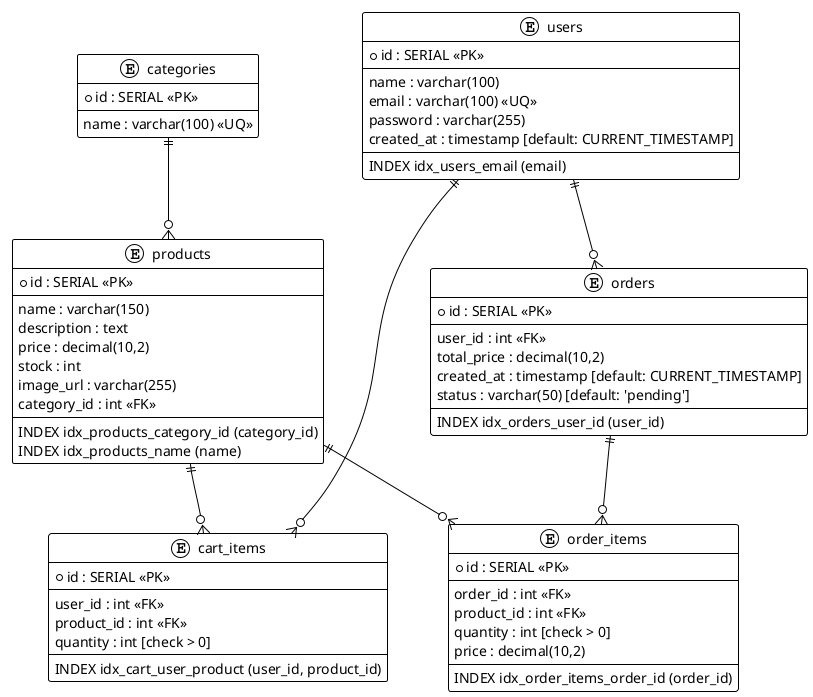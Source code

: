 @startuml
!theme plain

entity "users" {
  *id : SERIAL <<PK>>
  --
  name : varchar(100)
  email : varchar(100) <<UQ>>
  password : varchar(255)
  created_at : timestamp [default: CURRENT_TIMESTAMP]
  --
  INDEX idx_users_email (email)
}

entity "categories" {
  *id : SERIAL <<PK>>
  --
  name : varchar(100) <<UQ>>
}

entity "products" {
  *id : SERIAL <<PK>>
  --
  name : varchar(150)
  description : text
  price : decimal(10,2)
  stock : int
  image_url : varchar(255)
  category_id : int <<FK>>
  --
  INDEX idx_products_category_id (category_id)
  INDEX idx_products_name (name)
}

entity "cart_items" {
  *id : SERIAL <<PK>>
  --
  user_id : int <<FK>>
  product_id : int <<FK>>
  quantity : int [check > 0]
  --
  INDEX idx_cart_user_product (user_id, product_id)
}

entity "orders" {
  *id : SERIAL <<PK>>
  --
  user_id : int <<FK>>
  total_price : decimal(10,2)
  created_at : timestamp [default: CURRENT_TIMESTAMP]
  status : varchar(50) [default: 'pending']
  --
  INDEX idx_orders_user_id (user_id)
}

entity "order_items" {
  *id : SERIAL <<PK>>
  --
  order_id : int <<FK>>
  product_id : int <<FK>>
  quantity : int [check > 0]
  price : decimal(10,2)
  --
  INDEX idx_order_items_order_id (order_id)
}


users ||--o{ cart_items
users ||--o{ orders
categories ||--o{ products
products ||--o{ cart_items
orders ||--o{ order_items
products ||--o{ order_items
@enduml
